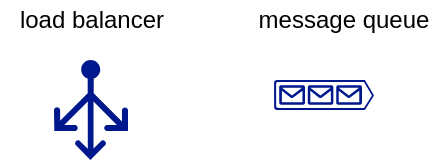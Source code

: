 <mxfile version="14.5.1" type="device"><diagram id="Ys1yIajaHh920PR4fn67" name="Page-1"><mxGraphModel dx="1089" dy="970" grid="1" gridSize="10" guides="1" tooltips="1" connect="1" arrows="1" fold="1" page="1" pageScale="1" pageWidth="827" pageHeight="1169" math="0" shadow="0"><root><mxCell id="0"/><mxCell id="1" parent="0"/><mxCell id="W0kX0eCPZHXdf_YSJIeP-11" value="" style="aspect=fixed;pointerEvents=1;shadow=0;dashed=0;html=1;strokeColor=none;labelPosition=center;verticalLabelPosition=bottom;verticalAlign=top;align=center;fillColor=#00188D;shape=mxgraph.azure.load_balancer_generic" vertex="1" parent="1"><mxGeometry x="170" y="100" width="37" height="50" as="geometry"/></mxCell><mxCell id="W0kX0eCPZHXdf_YSJIeP-14" value="load balancer" style="text;html=1;strokeColor=none;fillColor=none;align=center;verticalAlign=middle;whiteSpace=wrap;rounded=0;" vertex="1" parent="1"><mxGeometry x="143.5" y="70" width="90" height="20" as="geometry"/></mxCell><mxCell id="W0kX0eCPZHXdf_YSJIeP-15" value="" style="aspect=fixed;pointerEvents=1;shadow=0;dashed=0;html=1;strokeColor=none;labelPosition=center;verticalLabelPosition=bottom;verticalAlign=top;align=center;fillColor=#00188D;shape=mxgraph.azure.queue_generic" vertex="1" parent="1"><mxGeometry x="280" y="110" width="50" height="15" as="geometry"/></mxCell><mxCell id="W0kX0eCPZHXdf_YSJIeP-16" value="message queue" style="text;html=1;strokeColor=none;fillColor=none;align=center;verticalAlign=middle;whiteSpace=wrap;rounded=0;" vertex="1" parent="1"><mxGeometry x="270" y="70" width="90" height="20" as="geometry"/></mxCell></root></mxGraphModel></diagram></mxfile>